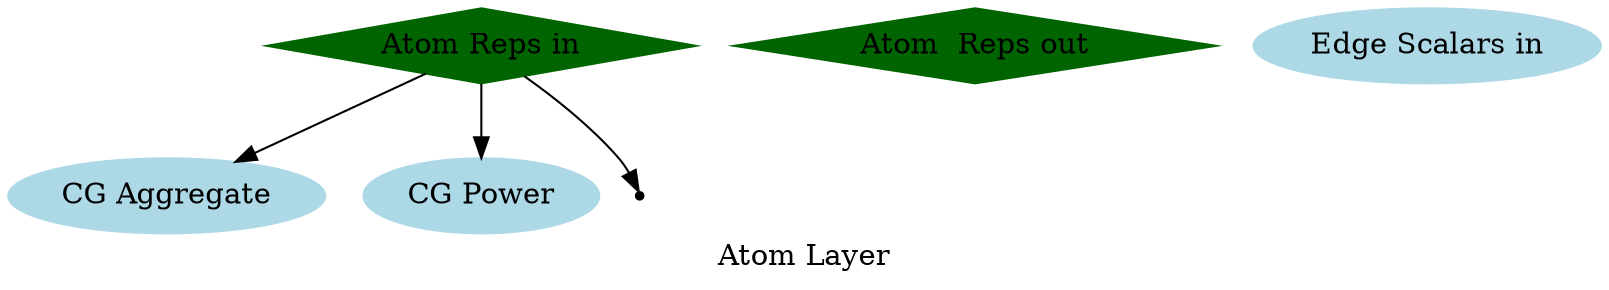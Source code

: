 digraph AtomLayer {
	color="#AAFFAA";
	style=filled;
	label="Atom Layer";

	node [style=filled,color=darkgreen,shape=diamond];
	vertex_atom_in [label="Atom Reps in"];
	vertex_atom_out [label="Atom  Reps out"];

	node [style=filled,color=lightblue,shape=oval];
	edge_atom_in [label="Edge Scalars in"];

	node [style=filled,color=lightblue,shape=oval];
	cg_aggregate [label="CG Aggregate"];
	cg_power [label="CG Power"];

	node [color=black,shape=point];
	cg_identity [label=""];

	vertex_atom_in -> cg_aggregate
	vertex_atom_in -> cg_power
	vertex_atom_in -> cg_identity

}
